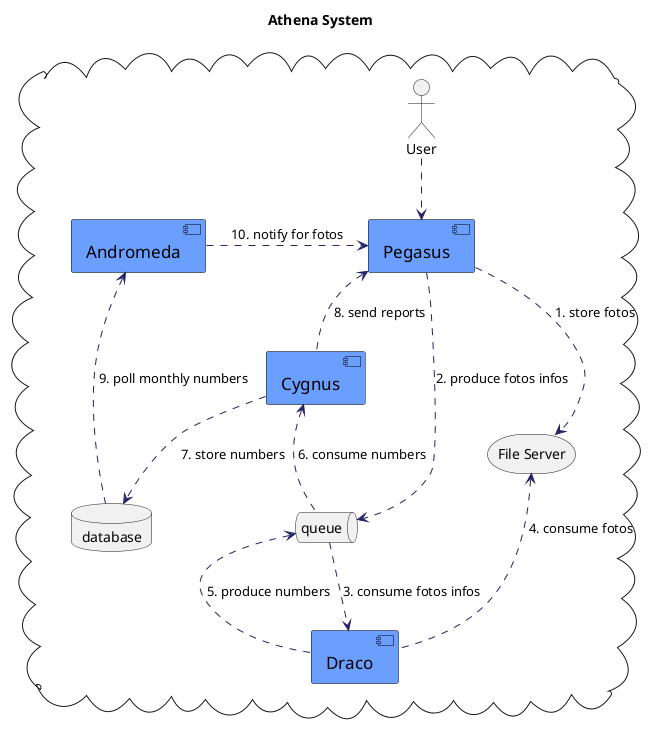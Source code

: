 @startuml

skinparam component {
    FontColor          black
    AttributeFontColor black
    FontSize           17
    AttributeFontSize  15
    AttributeFontname  Droid Sans Mono
    BackgroundColor    #6A9EFF
    BorderColor        black
    ArrowColor         #222266
}

title "Athena System"
skinparam componentStyle uml2

cloud {
    actor "User" as user
    component "Pegasus" as pegasus
    storage "File Server" as storage
    queue "queue" as queue
    component "Draco" as draco
    component "Cygnus" as cygnus
    component "Andromeda" as andromeda
    database "database" as database

    user .down.> pegasus
    pegasus .down.> storage : 1. store fotos
    pegasus .down.> queue : 2. produce fotos infos

    draco <.up. queue : 3. consume fotos infos
    draco .up.> storage : 4. consume fotos
    draco .up.> queue : 5. produce numbers

    queue .up.> cygnus : 6. consume numbers
    cygnus .down.> database : 7. store numbers
    cygnus .up.> pegasus : 8. send reports

    database .up.> andromeda : 9. poll monthly numbers
    andromeda .right.> pegasus : 10. notify for fotos

}

@enduml
